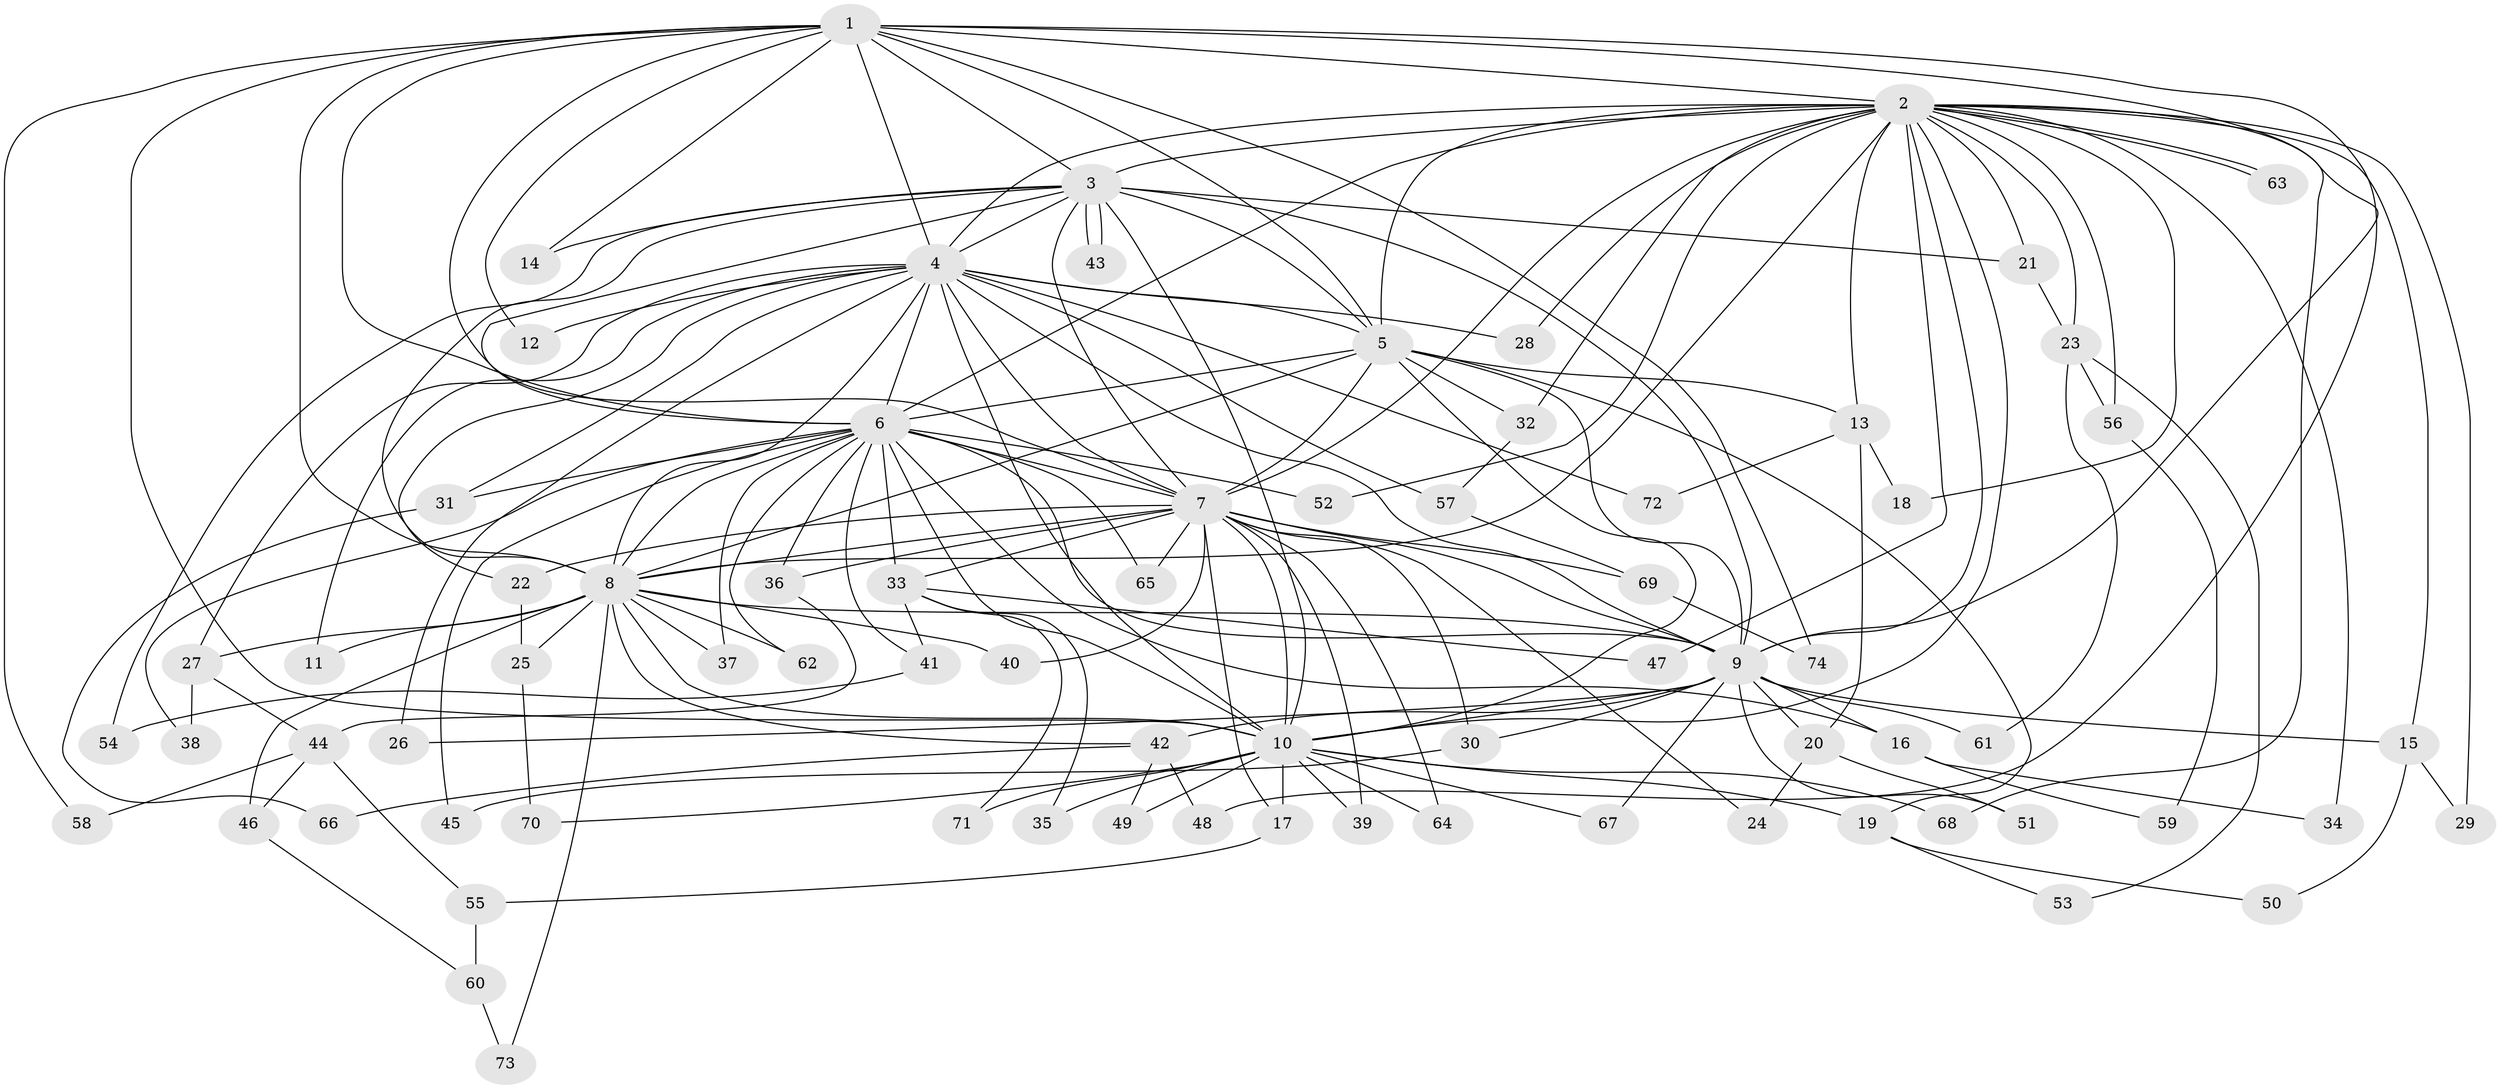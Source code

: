 // coarse degree distribution, {13: 0.0392156862745098, 17: 0.058823529411764705, 22: 0.0196078431372549, 11: 0.0196078431372549, 16: 0.0392156862745098, 1: 0.0196078431372549, 2: 0.45098039215686275, 5: 0.058823529411764705, 3: 0.19607843137254902, 4: 0.0784313725490196, 6: 0.0196078431372549}
// Generated by graph-tools (version 1.1) at 2025/17/03/04/25 18:17:32]
// undirected, 74 vertices, 173 edges
graph export_dot {
graph [start="1"]
  node [color=gray90,style=filled];
  1;
  2;
  3;
  4;
  5;
  6;
  7;
  8;
  9;
  10;
  11;
  12;
  13;
  14;
  15;
  16;
  17;
  18;
  19;
  20;
  21;
  22;
  23;
  24;
  25;
  26;
  27;
  28;
  29;
  30;
  31;
  32;
  33;
  34;
  35;
  36;
  37;
  38;
  39;
  40;
  41;
  42;
  43;
  44;
  45;
  46;
  47;
  48;
  49;
  50;
  51;
  52;
  53;
  54;
  55;
  56;
  57;
  58;
  59;
  60;
  61;
  62;
  63;
  64;
  65;
  66;
  67;
  68;
  69;
  70;
  71;
  72;
  73;
  74;
  1 -- 2;
  1 -- 3;
  1 -- 4;
  1 -- 5;
  1 -- 6;
  1 -- 7;
  1 -- 8;
  1 -- 9;
  1 -- 10;
  1 -- 12;
  1 -- 14;
  1 -- 48;
  1 -- 58;
  1 -- 74;
  2 -- 3;
  2 -- 4;
  2 -- 5;
  2 -- 6;
  2 -- 7;
  2 -- 8;
  2 -- 9;
  2 -- 10;
  2 -- 13;
  2 -- 15;
  2 -- 18;
  2 -- 21;
  2 -- 23;
  2 -- 28;
  2 -- 29;
  2 -- 32;
  2 -- 34;
  2 -- 47;
  2 -- 52;
  2 -- 56;
  2 -- 63;
  2 -- 63;
  2 -- 68;
  3 -- 4;
  3 -- 5;
  3 -- 6;
  3 -- 7;
  3 -- 8;
  3 -- 9;
  3 -- 10;
  3 -- 14;
  3 -- 21;
  3 -- 43;
  3 -- 43;
  3 -- 54;
  4 -- 5;
  4 -- 6;
  4 -- 7;
  4 -- 8;
  4 -- 9;
  4 -- 10;
  4 -- 11;
  4 -- 12;
  4 -- 22;
  4 -- 26;
  4 -- 27;
  4 -- 28;
  4 -- 31;
  4 -- 57;
  4 -- 72;
  5 -- 6;
  5 -- 7;
  5 -- 8;
  5 -- 9;
  5 -- 10;
  5 -- 13;
  5 -- 19;
  5 -- 32;
  6 -- 7;
  6 -- 8;
  6 -- 9;
  6 -- 10;
  6 -- 16;
  6 -- 31;
  6 -- 33;
  6 -- 36;
  6 -- 37;
  6 -- 38;
  6 -- 41;
  6 -- 45;
  6 -- 52;
  6 -- 62;
  6 -- 65;
  7 -- 8;
  7 -- 9;
  7 -- 10;
  7 -- 17;
  7 -- 22;
  7 -- 24;
  7 -- 30;
  7 -- 33;
  7 -- 36;
  7 -- 39;
  7 -- 40;
  7 -- 64;
  7 -- 65;
  7 -- 69;
  8 -- 9;
  8 -- 10;
  8 -- 11;
  8 -- 25;
  8 -- 27;
  8 -- 37;
  8 -- 40;
  8 -- 42;
  8 -- 46;
  8 -- 62;
  8 -- 73;
  9 -- 10;
  9 -- 15;
  9 -- 16;
  9 -- 20;
  9 -- 26;
  9 -- 30;
  9 -- 42;
  9 -- 51;
  9 -- 61;
  9 -- 67;
  10 -- 17;
  10 -- 19;
  10 -- 35;
  10 -- 39;
  10 -- 49;
  10 -- 64;
  10 -- 67;
  10 -- 68;
  10 -- 70;
  10 -- 71;
  13 -- 18;
  13 -- 20;
  13 -- 72;
  15 -- 29;
  15 -- 50;
  16 -- 34;
  16 -- 59;
  17 -- 55;
  19 -- 50;
  19 -- 53;
  20 -- 24;
  20 -- 51;
  21 -- 23;
  22 -- 25;
  23 -- 53;
  23 -- 56;
  23 -- 61;
  25 -- 70;
  27 -- 38;
  27 -- 44;
  30 -- 45;
  31 -- 66;
  32 -- 57;
  33 -- 35;
  33 -- 41;
  33 -- 47;
  33 -- 71;
  36 -- 44;
  41 -- 54;
  42 -- 48;
  42 -- 49;
  42 -- 66;
  44 -- 46;
  44 -- 55;
  44 -- 58;
  46 -- 60;
  55 -- 60;
  56 -- 59;
  57 -- 69;
  60 -- 73;
  69 -- 74;
}
